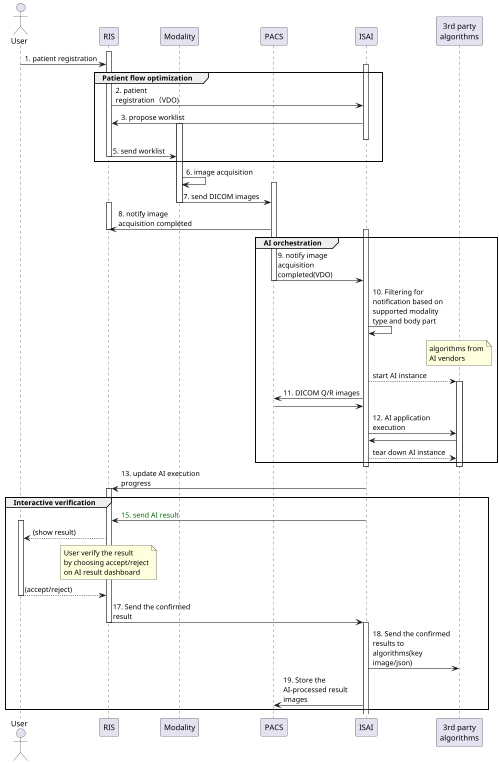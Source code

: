 @startuml
skinparam maxMessageSize 150
scale 500 width

actor "User" as U
participant "RIS" as R
participant "Modality" as M
participant "PACS" as P
participant "ISAI" as I
participant "3rd party\nalgorithms" as S

activate R
U -> R: 1. patient registration
activate I
group Patient flow optimization
R -> I: 2. patient registration（VDO)
R <- I: 3. propose worklist
activate M
deactivate I
R -> M: 5. send worklist
deactivate R
end

M -> M: 6. image acquisition
activate P
M -> P: 7. send DICOM images
deactivate M
activate R
P -> R: 8. notify image acquisition completed
deactivate R
group AI orchestration
activate I
P -> I: 9. notify image acquisition completed(VDO)
deactivate P

I -> I: 10. Filtering for notification based on supported modality type and body part
note over S
algorithms from
AI vendors
end note
I --> S: start AI instance
activate S
P <- I: 11. DICOM Q/R images
P -> I:
I -> S: 12. AI application execution
I <- S:
I --> S: tear down AI instance
end
deactivate S
deactivate I
I -> R: 13. update AI execution progress

group Interactive verification
activate R
I -> R: <font color="darkgreen">15. send AI result
activate U
R --> U: (show result)
note over R
User verify the result
by choosing accept/reject
on AI result dashboard
end note
U --> R: (accept/reject)
deactivate U
R -> I: 17. Send the confirmed result
deactivate R
activate I
I -> S: 18. Send the confirmed results to algorithms(key image/json)
I -> P: 19. Store the AI-processed result images
end
@enduml

'/*
'优先级和参与者有关。
'Actors:
'----------
'Report Creator ?
'Report Reader ?
'Rendered Report Reader ?
'Report Repository ?
'Image Manager/Image Archive
'Image Display
'Image Display Invoker
'Evidence Creator
'Evidence Moderator ? <- ISAI
'*/